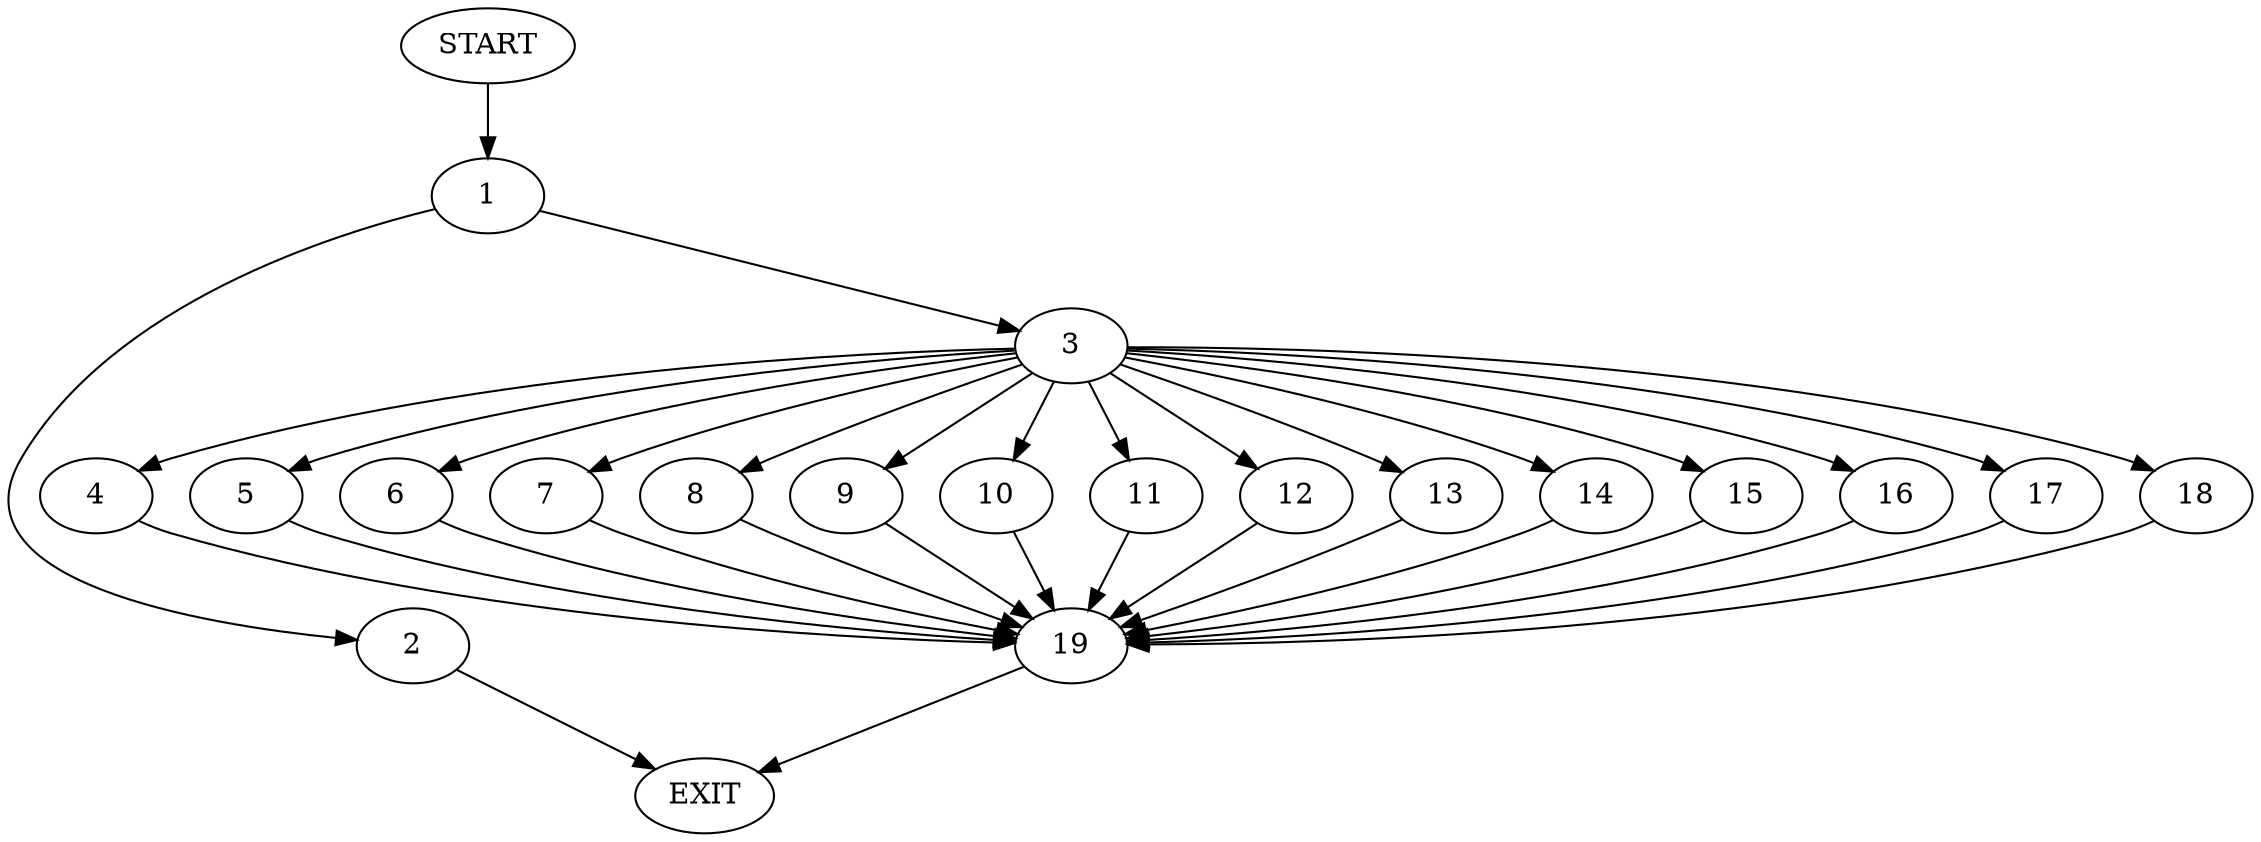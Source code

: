 digraph {
0 [label="START"]
20 [label="EXIT"]
0 -> 1
1 -> 2
1 -> 3
2 -> 20
3 -> 4
3 -> 5
3 -> 6
3 -> 7
3 -> 8
3 -> 9
3 -> 10
3 -> 11
3 -> 12
3 -> 13
3 -> 14
3 -> 15
3 -> 16
3 -> 17
3 -> 18
13 -> 19
11 -> 19
8 -> 19
15 -> 19
18 -> 19
5 -> 19
12 -> 19
17 -> 19
10 -> 19
7 -> 19
16 -> 19
6 -> 19
9 -> 19
4 -> 19
14 -> 19
19 -> 20
}
